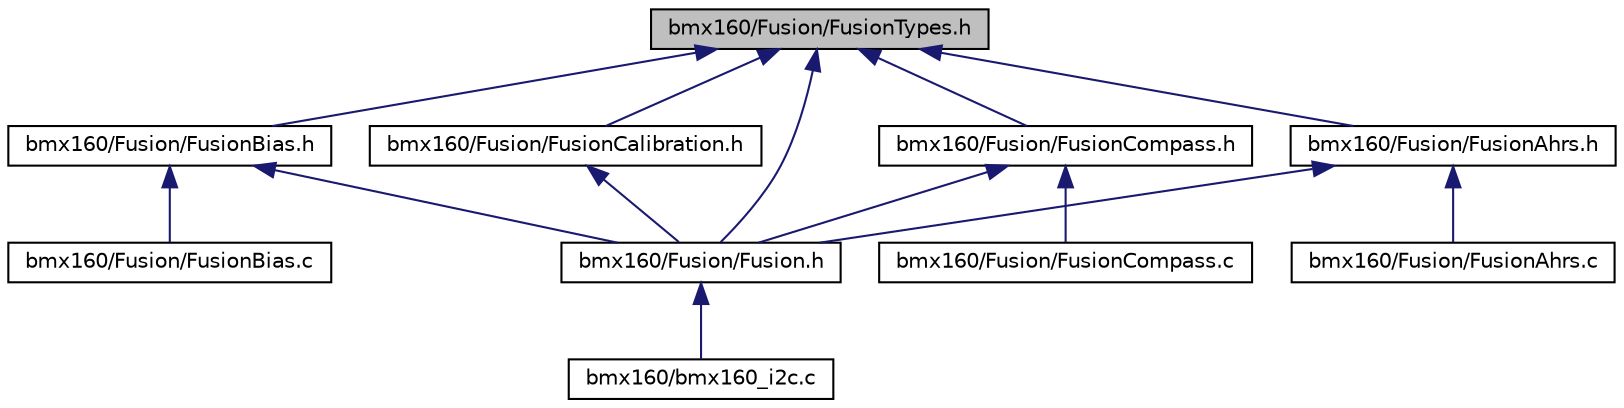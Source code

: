digraph "bmx160/Fusion/FusionTypes.h"
{
  edge [fontname="Helvetica",fontsize="10",labelfontname="Helvetica",labelfontsize="10"];
  node [fontname="Helvetica",fontsize="10",shape=record];
  Node1 [label="bmx160/Fusion/FusionTypes.h",height=0.2,width=0.4,color="black", fillcolor="grey75", style="filled", fontcolor="black"];
  Node1 -> Node2 [dir="back",color="midnightblue",fontsize="10",style="solid",fontname="Helvetica"];
  Node2 [label="bmx160/Fusion/FusionAhrs.h",height=0.2,width=0.4,color="black", fillcolor="white", style="filled",URL="$_fusion_ahrs_8h.html",tooltip="The AHRS sensor fusion algorithm to combines gyroscope, accelerometer, and magnetometer measurements ..."];
  Node2 -> Node3 [dir="back",color="midnightblue",fontsize="10",style="solid",fontname="Helvetica"];
  Node3 [label="bmx160/Fusion/Fusion.h",height=0.2,width=0.4,color="black", fillcolor="white", style="filled",URL="$_fusion_8h.html",tooltip="Main header file for the library. This is the only file that needs to be included when using the libr..."];
  Node3 -> Node4 [dir="back",color="midnightblue",fontsize="10",style="solid",fontname="Helvetica"];
  Node4 [label="bmx160/bmx160_i2c.c",height=0.2,width=0.4,color="black", fillcolor="white", style="filled",URL="$bmx160__i2c_8c.html",tooltip="BMX160 Driver funcs. "];
  Node2 -> Node5 [dir="back",color="midnightblue",fontsize="10",style="solid",fontname="Helvetica"];
  Node5 [label="bmx160/Fusion/FusionAhrs.c",height=0.2,width=0.4,color="black", fillcolor="white", style="filled",URL="$_fusion_ahrs_8c.html",tooltip="The AHRS sensor fusion algorithm to combines gyroscope, accelerometer, and magnetometer measurements ..."];
  Node1 -> Node6 [dir="back",color="midnightblue",fontsize="10",style="solid",fontname="Helvetica"];
  Node6 [label="bmx160/Fusion/FusionBias.h",height=0.2,width=0.4,color="black", fillcolor="white", style="filled",URL="$_fusion_bias_8h.html",tooltip="The gyroscope bias correction algorithm achieves run-time calibration of the gyroscope bias..."];
  Node6 -> Node3 [dir="back",color="midnightblue",fontsize="10",style="solid",fontname="Helvetica"];
  Node6 -> Node7 [dir="back",color="midnightblue",fontsize="10",style="solid",fontname="Helvetica"];
  Node7 [label="bmx160/Fusion/FusionBias.c",height=0.2,width=0.4,color="black", fillcolor="white", style="filled",URL="$_fusion_bias_8c.html",tooltip="The gyroscope bias correction algorithm achieves run-time calibration of the gyroscope bias..."];
  Node1 -> Node8 [dir="back",color="midnightblue",fontsize="10",style="solid",fontname="Helvetica"];
  Node8 [label="bmx160/Fusion/FusionCalibration.h",height=0.2,width=0.4,color="black", fillcolor="white", style="filled",URL="$_fusion_calibration_8h.html",tooltip="Gyroscope, accelerometer, and magnetometer calibration model. "];
  Node8 -> Node3 [dir="back",color="midnightblue",fontsize="10",style="solid",fontname="Helvetica"];
  Node1 -> Node9 [dir="back",color="midnightblue",fontsize="10",style="solid",fontname="Helvetica"];
  Node9 [label="bmx160/Fusion/FusionCompass.h",height=0.2,width=0.4,color="black", fillcolor="white", style="filled",URL="$_fusion_compass_8h.html",tooltip="The tilt-compensated compass calculates an angular heading relative to magnetic north using accelerom..."];
  Node9 -> Node3 [dir="back",color="midnightblue",fontsize="10",style="solid",fontname="Helvetica"];
  Node9 -> Node10 [dir="back",color="midnightblue",fontsize="10",style="solid",fontname="Helvetica"];
  Node10 [label="bmx160/Fusion/FusionCompass.c",height=0.2,width=0.4,color="black", fillcolor="white", style="filled",URL="$_fusion_compass_8c.html",tooltip="The tilt-compensated compass calculates an angular heading relative to magnetic north using accelerom..."];
  Node1 -> Node3 [dir="back",color="midnightblue",fontsize="10",style="solid",fontname="Helvetica"];
}

